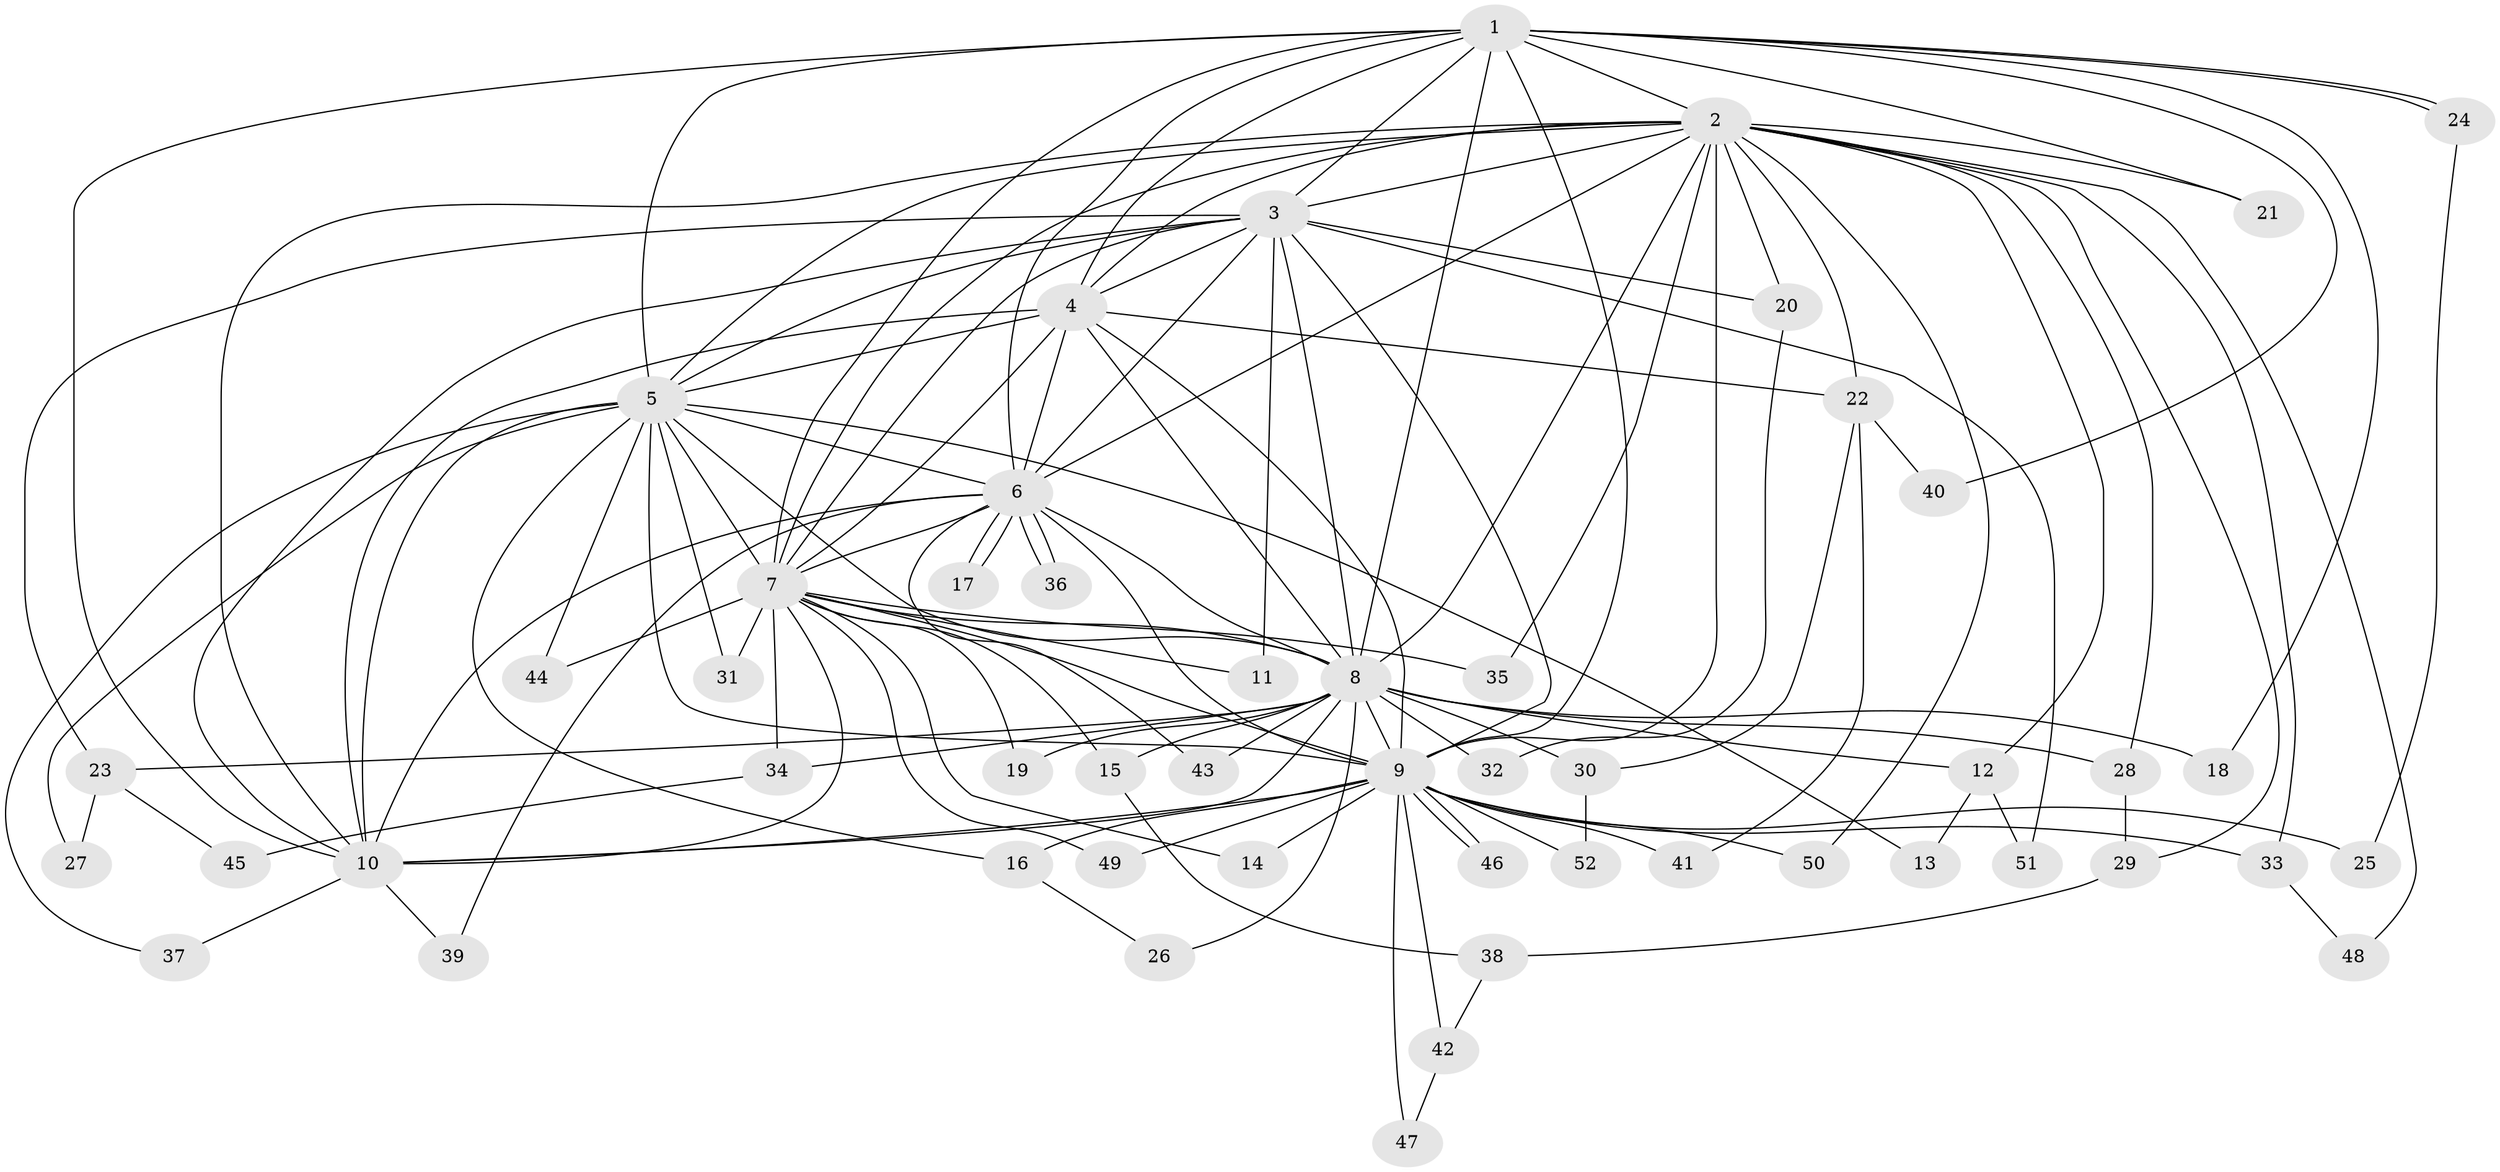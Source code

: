 // Generated by graph-tools (version 1.1) at 2025/11/02/27/25 16:11:02]
// undirected, 52 vertices, 129 edges
graph export_dot {
graph [start="1"]
  node [color=gray90,style=filled];
  1;
  2;
  3;
  4;
  5;
  6;
  7;
  8;
  9;
  10;
  11;
  12;
  13;
  14;
  15;
  16;
  17;
  18;
  19;
  20;
  21;
  22;
  23;
  24;
  25;
  26;
  27;
  28;
  29;
  30;
  31;
  32;
  33;
  34;
  35;
  36;
  37;
  38;
  39;
  40;
  41;
  42;
  43;
  44;
  45;
  46;
  47;
  48;
  49;
  50;
  51;
  52;
  1 -- 2;
  1 -- 3;
  1 -- 4;
  1 -- 5;
  1 -- 6;
  1 -- 7;
  1 -- 8;
  1 -- 9;
  1 -- 10;
  1 -- 18;
  1 -- 21;
  1 -- 24;
  1 -- 24;
  1 -- 40;
  2 -- 3;
  2 -- 4;
  2 -- 5;
  2 -- 6;
  2 -- 7;
  2 -- 8;
  2 -- 9;
  2 -- 10;
  2 -- 12;
  2 -- 20;
  2 -- 21;
  2 -- 22;
  2 -- 28;
  2 -- 29;
  2 -- 33;
  2 -- 35;
  2 -- 48;
  2 -- 50;
  3 -- 4;
  3 -- 5;
  3 -- 6;
  3 -- 7;
  3 -- 8;
  3 -- 9;
  3 -- 10;
  3 -- 11;
  3 -- 20;
  3 -- 23;
  3 -- 51;
  4 -- 5;
  4 -- 6;
  4 -- 7;
  4 -- 8;
  4 -- 9;
  4 -- 10;
  4 -- 22;
  5 -- 6;
  5 -- 7;
  5 -- 8;
  5 -- 9;
  5 -- 10;
  5 -- 13;
  5 -- 16;
  5 -- 27;
  5 -- 31;
  5 -- 37;
  5 -- 44;
  6 -- 7;
  6 -- 8;
  6 -- 9;
  6 -- 10;
  6 -- 17;
  6 -- 17;
  6 -- 36;
  6 -- 36;
  6 -- 39;
  6 -- 43;
  7 -- 8;
  7 -- 9;
  7 -- 10;
  7 -- 11;
  7 -- 14;
  7 -- 15;
  7 -- 19;
  7 -- 31;
  7 -- 34;
  7 -- 35;
  7 -- 44;
  7 -- 49;
  8 -- 9;
  8 -- 10;
  8 -- 12;
  8 -- 15;
  8 -- 18;
  8 -- 19;
  8 -- 23;
  8 -- 26;
  8 -- 28;
  8 -- 30;
  8 -- 32;
  8 -- 34;
  8 -- 43;
  9 -- 10;
  9 -- 14;
  9 -- 16;
  9 -- 25;
  9 -- 33;
  9 -- 41;
  9 -- 42;
  9 -- 46;
  9 -- 46;
  9 -- 47;
  9 -- 49;
  9 -- 50;
  9 -- 52;
  10 -- 37;
  10 -- 39;
  12 -- 13;
  12 -- 51;
  15 -- 38;
  16 -- 26;
  20 -- 32;
  22 -- 30;
  22 -- 40;
  22 -- 41;
  23 -- 27;
  23 -- 45;
  24 -- 25;
  28 -- 29;
  29 -- 38;
  30 -- 52;
  33 -- 48;
  34 -- 45;
  38 -- 42;
  42 -- 47;
}

